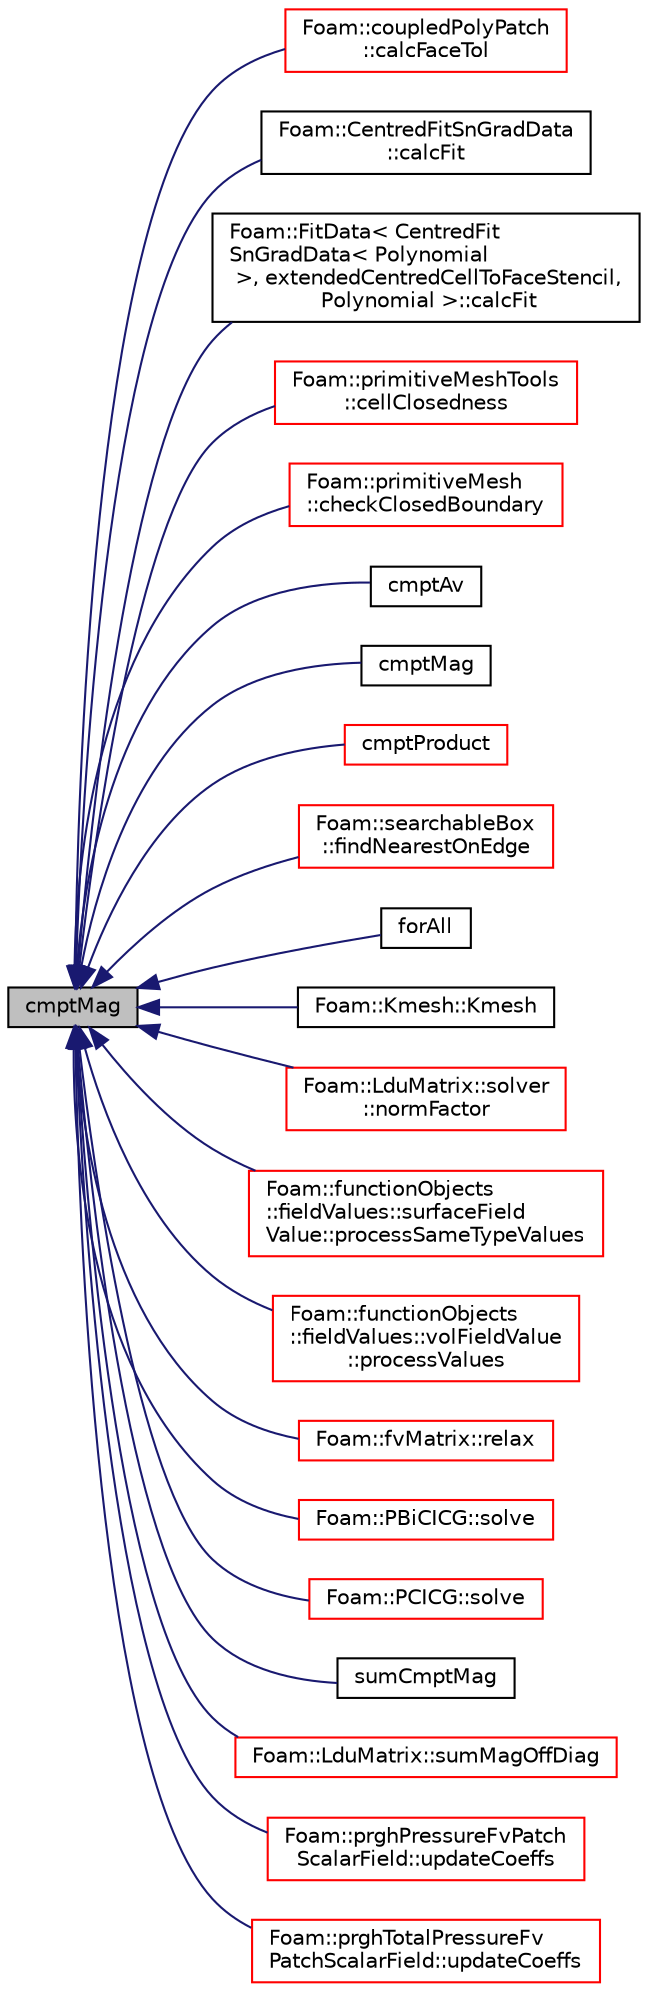 digraph "cmptMag"
{
  bgcolor="transparent";
  edge [fontname="Helvetica",fontsize="10",labelfontname="Helvetica",labelfontsize="10"];
  node [fontname="Helvetica",fontsize="10",shape=record];
  rankdir="LR";
  Node73845 [label="cmptMag",height=0.2,width=0.4,color="black", fillcolor="grey75", style="filled", fontcolor="black"];
  Node73845 -> Node73846 [dir="back",color="midnightblue",fontsize="10",style="solid",fontname="Helvetica"];
  Node73846 [label="Foam::coupledPolyPatch\l::calcFaceTol",height=0.2,width=0.4,color="red",URL="$a28581.html#ad3d3e65f39a047092bc000d938b3adf1",tooltip="Calculate typical tolerance per face. Is currently max distance. "];
  Node73845 -> Node73850 [dir="back",color="midnightblue",fontsize="10",style="solid",fontname="Helvetica"];
  Node73850 [label="Foam::CentredFitSnGradData\l::calcFit",height=0.2,width=0.4,color="black",URL="$a23405.html#a41361d5f8c5e64ad06c0a3a5883201af",tooltip="Calculate the fit for the specified face and set the coefficients. "];
  Node73845 -> Node73851 [dir="back",color="midnightblue",fontsize="10",style="solid",fontname="Helvetica"];
  Node73851 [label="Foam::FitData\< CentredFit\lSnGradData\< Polynomial\l \>, extendedCentredCellToFaceStencil,\l Polynomial \>::calcFit",height=0.2,width=0.4,color="black",URL="$a24001.html#a8f269524f4ee2469cadc4d3e7a2e9859",tooltip="Calculate the fit for the specified face and set the coefficients. "];
  Node73845 -> Node73852 [dir="back",color="midnightblue",fontsize="10",style="solid",fontname="Helvetica"];
  Node73852 [label="Foam::primitiveMeshTools\l::cellClosedness",height=0.2,width=0.4,color="red",URL="$a28689.html#a14b7d320d846c69e1e404e9937f5d63c",tooltip="Generate cell openness and cell ascpect ratio field. "];
  Node73845 -> Node73885 [dir="back",color="midnightblue",fontsize="10",style="solid",fontname="Helvetica"];
  Node73885 [label="Foam::primitiveMesh\l::checkClosedBoundary",height=0.2,width=0.4,color="red",URL="$a28685.html#a930bca98a0d534f2dc0f0d0c550011a6",tooltip="Check boundary for closedness. "];
  Node73845 -> Node73892 [dir="back",color="midnightblue",fontsize="10",style="solid",fontname="Helvetica"];
  Node73892 [label="cmptAv",height=0.2,width=0.4,color="black",URL="$a21851.html#a3bababb462fa12cf654c7b44bfa9dc6a"];
  Node73845 -> Node73893 [dir="back",color="midnightblue",fontsize="10",style="solid",fontname="Helvetica"];
  Node73893 [label="cmptMag",height=0.2,width=0.4,color="black",URL="$a21851.html#abce2806c40c0f7fd7aa326accd80dc73"];
  Node73845 -> Node73894 [dir="back",color="midnightblue",fontsize="10",style="solid",fontname="Helvetica"];
  Node73894 [label="cmptProduct",height=0.2,width=0.4,color="red",URL="$a21851.html#a30a36cb1024cf0eb38314e0bcb9894bc"];
  Node73845 -> Node73897 [dir="back",color="midnightblue",fontsize="10",style="solid",fontname="Helvetica"];
  Node73897 [label="Foam::searchableBox\l::findNearestOnEdge",height=0.2,width=0.4,color="red",URL="$a26345.html#a945928aebbefd2d65c7cd3807020bb93",tooltip="Calculate nearest point on edge. "];
  Node73845 -> Node73900 [dir="back",color="midnightblue",fontsize="10",style="solid",fontname="Helvetica"];
  Node73900 [label="forAll",height=0.2,width=0.4,color="black",URL="$a39719.html#a9355a38e2751fb0aed092ab612f7a29f"];
  Node73845 -> Node73901 [dir="back",color="midnightblue",fontsize="10",style="solid",fontname="Helvetica"];
  Node73901 [label="Foam::Kmesh::Kmesh",height=0.2,width=0.4,color="black",URL="$a30021.html#a5a51b3510445fa907070c7052b6fc25c",tooltip="Construct from fvMesh. "];
  Node73845 -> Node73902 [dir="back",color="midnightblue",fontsize="10",style="solid",fontname="Helvetica"];
  Node73902 [label="Foam::LduMatrix::solver\l::normFactor",height=0.2,width=0.4,color="red",URL="$a28109.html#a6aa0b30e627d50b23f0a20f8f7e87482",tooltip="Return the matrix norm used to normalise the residual for the. "];
  Node73845 -> Node73909 [dir="back",color="midnightblue",fontsize="10",style="solid",fontname="Helvetica"];
  Node73909 [label="Foam::functionObjects\l::fieldValues::surfaceField\lValue::processSameTypeValues",height=0.2,width=0.4,color="red",URL="$a24185.html#a41d519fb17fb326997de3ffb25384387",tooltip="Apply the &#39;operation&#39; to the values. Operation has to. "];
  Node73845 -> Node73911 [dir="back",color="midnightblue",fontsize="10",style="solid",fontname="Helvetica"];
  Node73911 [label="Foam::functionObjects\l::fieldValues::volFieldValue\l::processValues",height=0.2,width=0.4,color="red",URL="$a24189.html#a3ee3ef0dce4b4491df744d2af65f4d0f",tooltip="Apply the &#39;operation&#39; to the values. "];
  Node73845 -> Node73913 [dir="back",color="midnightblue",fontsize="10",style="solid",fontname="Helvetica"];
  Node73913 [label="Foam::fvMatrix::relax",height=0.2,width=0.4,color="red",URL="$a23173.html#a06343b944c91a56352ebf646011c212e",tooltip="Relax matrix (for steady-state solution). "];
  Node73845 -> Node73922 [dir="back",color="midnightblue",fontsize="10",style="solid",fontname="Helvetica"];
  Node73922 [label="Foam::PBiCICG::solve",height=0.2,width=0.4,color="red",URL="$a28153.html#af2a8369a85a8532bb0c9d431c0b6e7ff",tooltip="Solve the matrix with this solver. "];
  Node73845 -> Node73924 [dir="back",color="midnightblue",fontsize="10",style="solid",fontname="Helvetica"];
  Node73924 [label="Foam::PCICG::solve",height=0.2,width=0.4,color="red",URL="$a28157.html#af2a8369a85a8532bb0c9d431c0b6e7ff",tooltip="Solve the matrix with this solver. "];
  Node73845 -> Node73926 [dir="back",color="midnightblue",fontsize="10",style="solid",fontname="Helvetica"];
  Node73926 [label="sumCmptMag",height=0.2,width=0.4,color="black",URL="$a21851.html#ae971c2cc8a25a387e0dc15b873c5c5f5"];
  Node73845 -> Node73927 [dir="back",color="midnightblue",fontsize="10",style="solid",fontname="Helvetica"];
  Node73927 [label="Foam::LduMatrix::sumMagOffDiag",height=0.2,width=0.4,color="red",URL="$a28105.html#a9024362e5a350ff08d2738cd97133fe3"];
  Node73845 -> Node73935 [dir="back",color="midnightblue",fontsize="10",style="solid",fontname="Helvetica"];
  Node73935 [label="Foam::prghPressureFvPatch\lScalarField::updateCoeffs",height=0.2,width=0.4,color="red",URL="$a23049.html#a7e24eafac629d3733181cd942d4c902f",tooltip="Update the coefficients associated with the patch field. "];
  Node73845 -> Node73937 [dir="back",color="midnightblue",fontsize="10",style="solid",fontname="Helvetica"];
  Node73937 [label="Foam::prghTotalPressureFv\lPatchScalarField::updateCoeffs",height=0.2,width=0.4,color="red",URL="$a23057.html#a7e24eafac629d3733181cd942d4c902f",tooltip="Update the coefficients associated with the patch field. "];
}
